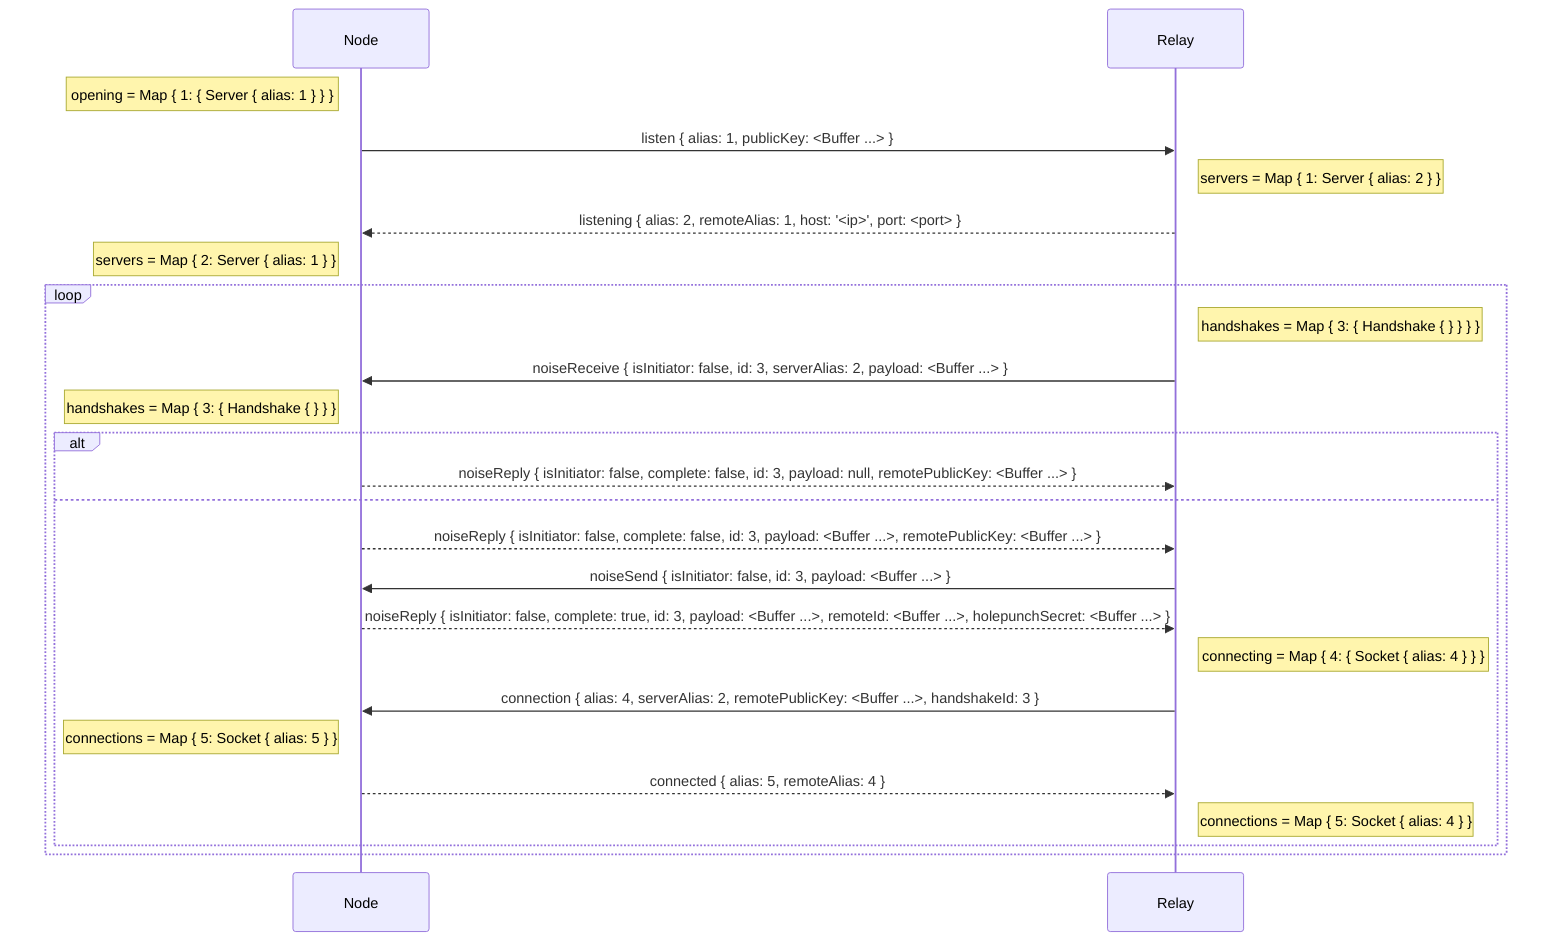 sequenceDiagram
  participant N as Node
  participant R as Relay

  note left of N: opening = Map { 1: { Server { alias: 1 } } }

  N->>R: listen { alias: 1, publicKey: <Buffer ...> }

  note right of R: servers = Map { 1: Server { alias: 2 } }

  R-->>N: listening { alias: 2, remoteAlias: 1, host: '<ip>', port: <port> }

  note left of N: servers = Map { 2: Server { alias: 1 } }

  loop
    note right of R: handshakes = Map { 3: { Handshake { } } } }

    R->>N: noiseReceive { isInitiator: false, id: 3, serverAlias: 2, payload: <Buffer ...> }

    note left of N: handshakes = Map { 3: { Handshake { } } }

    alt
      N-->>R: noiseReply { isInitiator: false, complete: false, id: 3, payload: null, remotePublicKey: <Buffer ...> }
    else
      N-->>R: noiseReply { isInitiator: false, complete: false, id: 3, payload: <Buffer ...>, remotePublicKey: <Buffer ...> }

      R->>N: noiseSend { isInitiator: false, id: 3, payload: <Buffer ...> }

      N-->>R: noiseReply { isInitiator: false, complete: true, id: 3, payload: <Buffer ...>, remoteId: <Buffer ...>, holepunchSecret: <Buffer ...> }

      note right of R: connecting = Map { 4: { Socket { alias: 4 } } }

      R->>N: connection { alias: 4, serverAlias: 2, remotePublicKey: <Buffer ...>, handshakeId: 3 }

      note left of N: connections = Map { 5: Socket { alias: 5 } }

      N-->>R: connected { alias: 5, remoteAlias: 4 }

      note right of R: connections = Map { 5: Socket { alias: 4 } }
    end
  end
